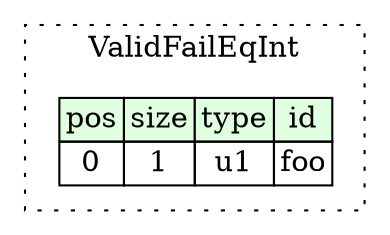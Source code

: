 digraph {
	rankdir=LR;
	node [shape=plaintext];
	subgraph cluster__valid_fail_eq_int {
		label="ValidFailEqInt";
		graph[style=dotted];

		valid_fail_eq_int__seq [label=<<TABLE BORDER="0" CELLBORDER="1" CELLSPACING="0">
			<TR><TD BGCOLOR="#E0FFE0">pos</TD><TD BGCOLOR="#E0FFE0">size</TD><TD BGCOLOR="#E0FFE0">type</TD><TD BGCOLOR="#E0FFE0">id</TD></TR>
			<TR><TD PORT="foo_pos">0</TD><TD PORT="foo_size">1</TD><TD>u1</TD><TD PORT="foo_type">foo</TD></TR>
		</TABLE>>];
	}
}
